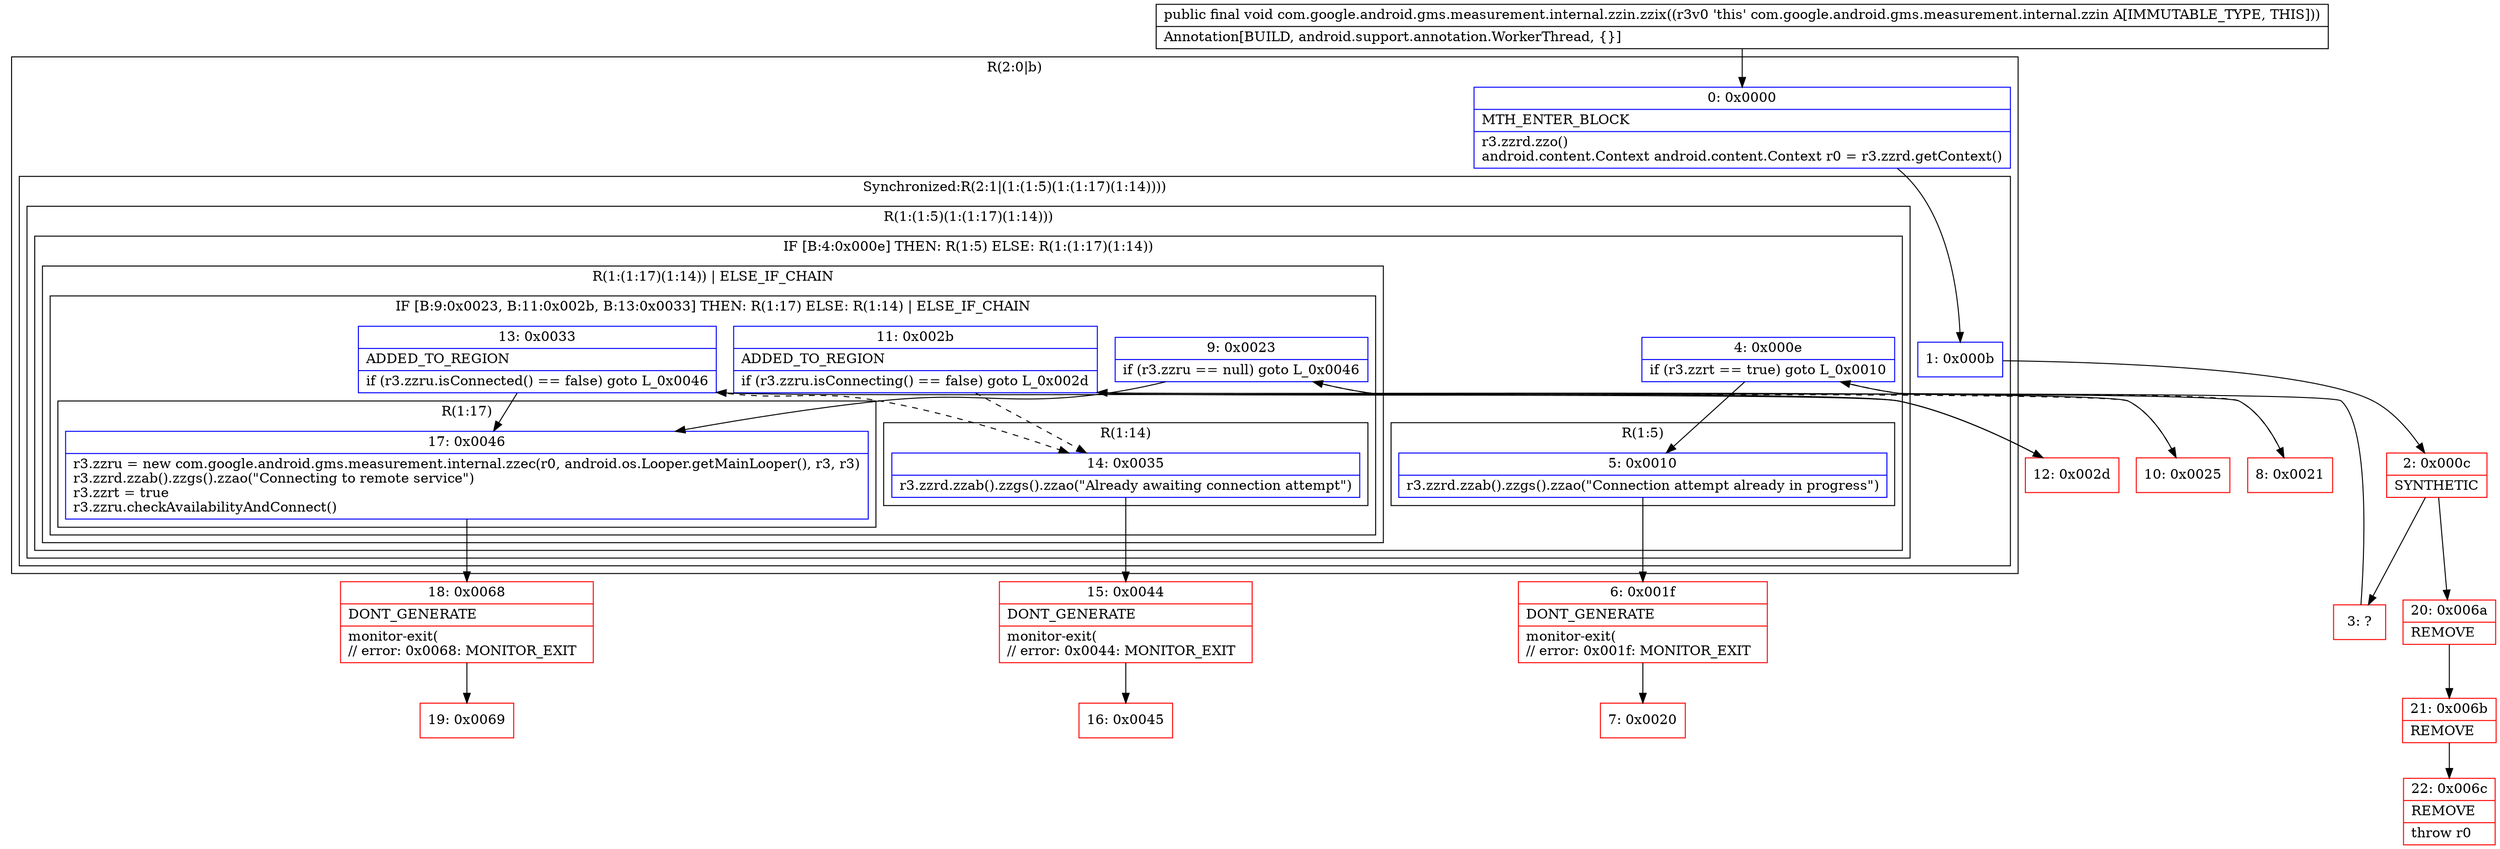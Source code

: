 digraph "CFG forcom.google.android.gms.measurement.internal.zzin.zzix()V" {
subgraph cluster_Region_1994735775 {
label = "R(2:0|b)";
node [shape=record,color=blue];
Node_0 [shape=record,label="{0\:\ 0x0000|MTH_ENTER_BLOCK\l|r3.zzrd.zzo()\landroid.content.Context android.content.Context r0 = r3.zzrd.getContext()\l}"];
subgraph cluster_SynchronizedRegion_1519575759 {
label = "Synchronized:R(2:1|(1:(1:5)(1:(1:17)(1:14))))";
node [shape=record,color=blue];
Node_1 [shape=record,label="{1\:\ 0x000b}"];
subgraph cluster_Region_787934255 {
label = "R(1:(1:5)(1:(1:17)(1:14)))";
node [shape=record,color=blue];
subgraph cluster_IfRegion_984428404 {
label = "IF [B:4:0x000e] THEN: R(1:5) ELSE: R(1:(1:17)(1:14))";
node [shape=record,color=blue];
Node_4 [shape=record,label="{4\:\ 0x000e|if (r3.zzrt == true) goto L_0x0010\l}"];
subgraph cluster_Region_186133609 {
label = "R(1:5)";
node [shape=record,color=blue];
Node_5 [shape=record,label="{5\:\ 0x0010|r3.zzrd.zzab().zzgs().zzao(\"Connection attempt already in progress\")\l}"];
}
subgraph cluster_Region_1179722591 {
label = "R(1:(1:17)(1:14)) | ELSE_IF_CHAIN\l";
node [shape=record,color=blue];
subgraph cluster_IfRegion_1608460334 {
label = "IF [B:9:0x0023, B:11:0x002b, B:13:0x0033] THEN: R(1:17) ELSE: R(1:14) | ELSE_IF_CHAIN\l";
node [shape=record,color=blue];
Node_9 [shape=record,label="{9\:\ 0x0023|if (r3.zzru == null) goto L_0x0046\l}"];
Node_11 [shape=record,label="{11\:\ 0x002b|ADDED_TO_REGION\l|if (r3.zzru.isConnecting() == false) goto L_0x002d\l}"];
Node_13 [shape=record,label="{13\:\ 0x0033|ADDED_TO_REGION\l|if (r3.zzru.isConnected() == false) goto L_0x0046\l}"];
subgraph cluster_Region_837512727 {
label = "R(1:17)";
node [shape=record,color=blue];
Node_17 [shape=record,label="{17\:\ 0x0046|r3.zzru = new com.google.android.gms.measurement.internal.zzec(r0, android.os.Looper.getMainLooper(), r3, r3)\lr3.zzrd.zzab().zzgs().zzao(\"Connecting to remote service\")\lr3.zzrt = true\lr3.zzru.checkAvailabilityAndConnect()\l}"];
}
subgraph cluster_Region_215644718 {
label = "R(1:14)";
node [shape=record,color=blue];
Node_14 [shape=record,label="{14\:\ 0x0035|r3.zzrd.zzab().zzgs().zzao(\"Already awaiting connection attempt\")\l}"];
}
}
}
}
}
}
}
Node_2 [shape=record,color=red,label="{2\:\ 0x000c|SYNTHETIC\l}"];
Node_3 [shape=record,color=red,label="{3\:\ ?}"];
Node_6 [shape=record,color=red,label="{6\:\ 0x001f|DONT_GENERATE\l|monitor\-exit(\l\/\/ error: 0x001f: MONITOR_EXIT  \l}"];
Node_7 [shape=record,color=red,label="{7\:\ 0x0020}"];
Node_8 [shape=record,color=red,label="{8\:\ 0x0021}"];
Node_10 [shape=record,color=red,label="{10\:\ 0x0025}"];
Node_12 [shape=record,color=red,label="{12\:\ 0x002d}"];
Node_15 [shape=record,color=red,label="{15\:\ 0x0044|DONT_GENERATE\l|monitor\-exit(\l\/\/ error: 0x0044: MONITOR_EXIT  \l}"];
Node_16 [shape=record,color=red,label="{16\:\ 0x0045}"];
Node_18 [shape=record,color=red,label="{18\:\ 0x0068|DONT_GENERATE\l|monitor\-exit(\l\/\/ error: 0x0068: MONITOR_EXIT  \l}"];
Node_19 [shape=record,color=red,label="{19\:\ 0x0069}"];
Node_20 [shape=record,color=red,label="{20\:\ 0x006a|REMOVE\l}"];
Node_21 [shape=record,color=red,label="{21\:\ 0x006b|REMOVE\l}"];
Node_22 [shape=record,color=red,label="{22\:\ 0x006c|REMOVE\l|throw r0\l}"];
MethodNode[shape=record,label="{public final void com.google.android.gms.measurement.internal.zzin.zzix((r3v0 'this' com.google.android.gms.measurement.internal.zzin A[IMMUTABLE_TYPE, THIS]))  | Annotation[BUILD, android.support.annotation.WorkerThread, \{\}]\l}"];
MethodNode -> Node_0;
Node_0 -> Node_1;
Node_1 -> Node_2;
Node_4 -> Node_5;
Node_4 -> Node_8[style=dashed];
Node_5 -> Node_6;
Node_9 -> Node_10[style=dashed];
Node_9 -> Node_17;
Node_11 -> Node_12;
Node_11 -> Node_14[style=dashed];
Node_13 -> Node_14[style=dashed];
Node_13 -> Node_17;
Node_17 -> Node_18;
Node_14 -> Node_15;
Node_2 -> Node_3;
Node_2 -> Node_20;
Node_3 -> Node_4;
Node_6 -> Node_7;
Node_8 -> Node_9;
Node_10 -> Node_11;
Node_12 -> Node_13;
Node_15 -> Node_16;
Node_18 -> Node_19;
Node_20 -> Node_21;
Node_21 -> Node_22;
}

